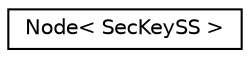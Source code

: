 digraph "Graphical Class Hierarchy"
{
  edge [fontname="Helvetica",fontsize="10",labelfontname="Helvetica",labelfontsize="10"];
  node [fontname="Helvetica",fontsize="10",shape=record];
  rankdir="LR";
  Node0 [label="Node\< SecKeySS \>",height=0.2,width=0.4,color="black", fillcolor="white", style="filled",URL="$classNode.html"];
}

